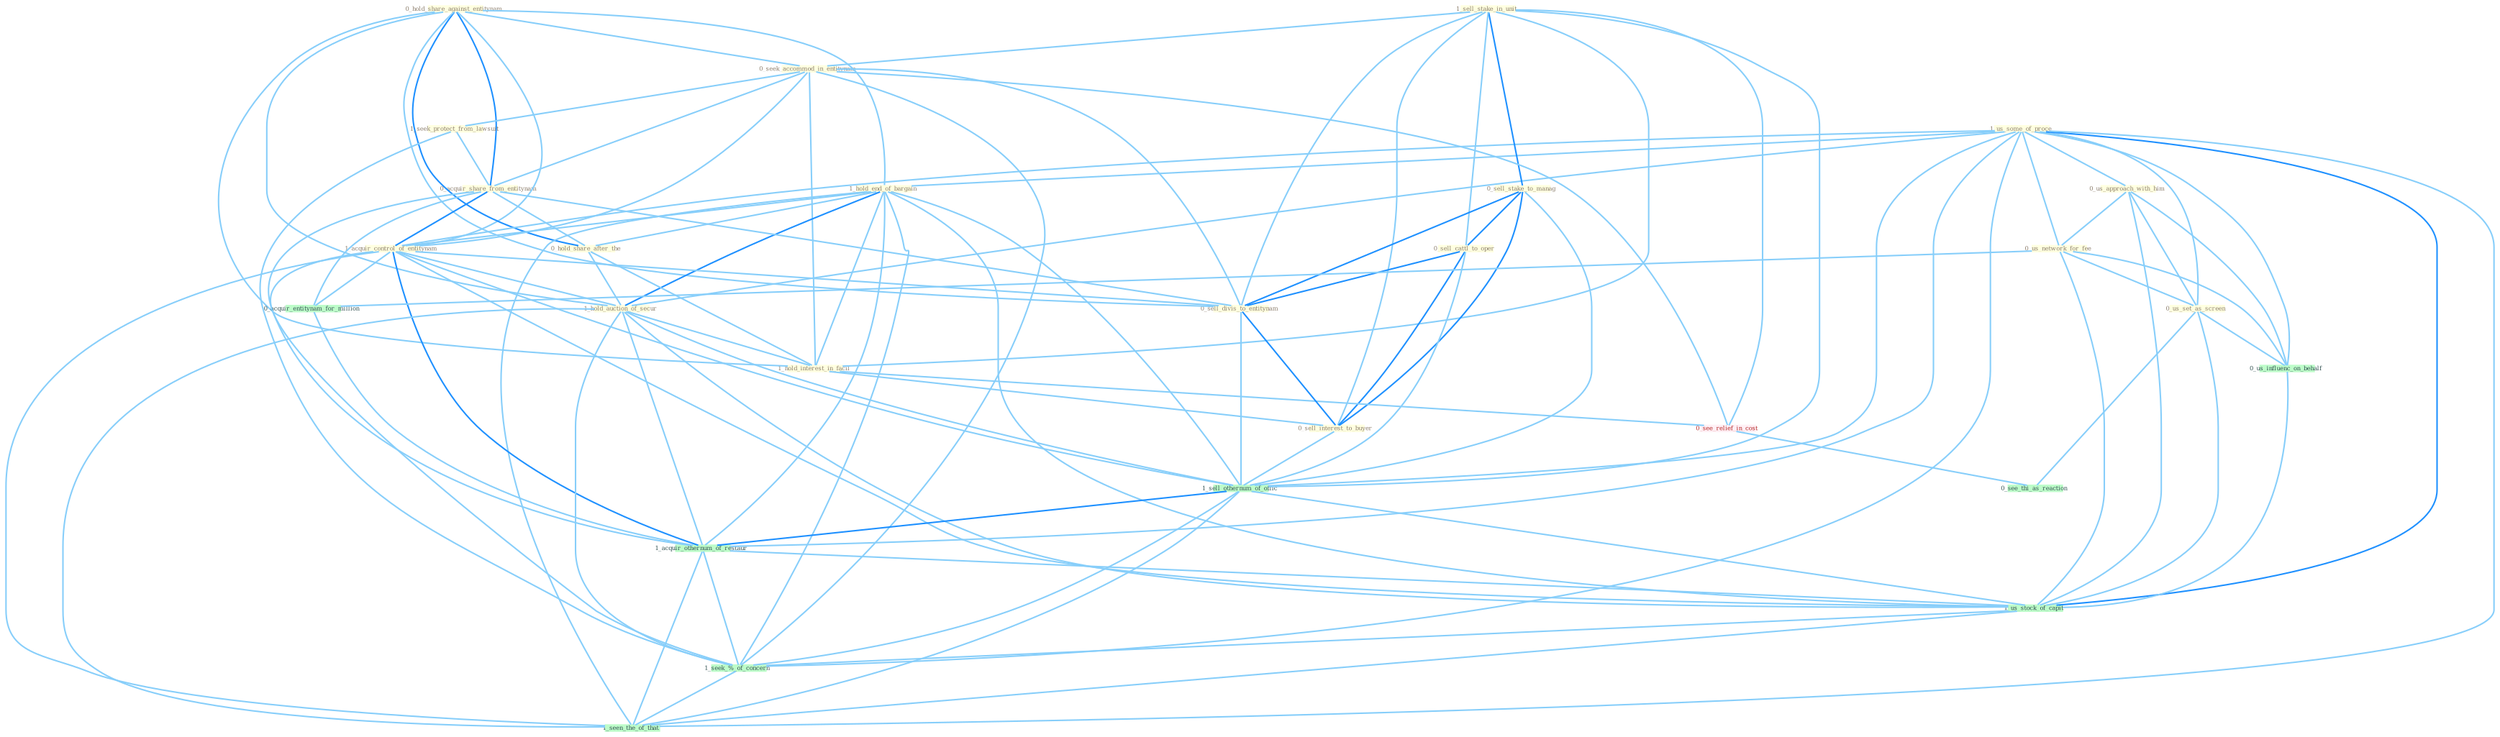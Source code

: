 Graph G{ 
    node
    [shape=polygon,style=filled,width=.5,height=.06,color="#BDFCC9",fixedsize=true,fontsize=4,
    fontcolor="#2f4f4f"];
    {node
    [color="#ffffe0", fontcolor="#8b7d6b"] "0_hold_share_against_entitynam " "1_us_some_of_proce " "1_sell_stake_in_unit " "0_seek_accommod_in_entitynam " "1_hold_end_of_bargain " "1_seek_protect_from_lawsuit " "0_acquir_share_from_entitynam " "1_acquir_control_of_entitynam " "0_hold_share_after_the " "0_sell_stake_to_manag " "1_hold_auction_of_secur " "0_us_approach_with_him " "0_sell_cattl_to_oper " "0_us_network_for_fee " "1_hold_interest_in_facil " "0_sell_divis_to_entitynam " "0_us_set_as_screen " "0_sell_interest_to_buyer "}
{node [color="#fff0f5", fontcolor="#b22222"] "0_see_relief_in_cost "}
edge [color="#B0E2FF"];

	"0_hold_share_against_entitynam " -- "0_seek_accommod_in_entitynam " [w="1", color="#87cefa" ];
	"0_hold_share_against_entitynam " -- "1_hold_end_of_bargain " [w="1", color="#87cefa" ];
	"0_hold_share_against_entitynam " -- "0_acquir_share_from_entitynam " [w="2", color="#1e90ff" , len=0.8];
	"0_hold_share_against_entitynam " -- "1_acquir_control_of_entitynam " [w="1", color="#87cefa" ];
	"0_hold_share_against_entitynam " -- "0_hold_share_after_the " [w="2", color="#1e90ff" , len=0.8];
	"0_hold_share_against_entitynam " -- "1_hold_auction_of_secur " [w="1", color="#87cefa" ];
	"0_hold_share_against_entitynam " -- "1_hold_interest_in_facil " [w="1", color="#87cefa" ];
	"0_hold_share_against_entitynam " -- "0_sell_divis_to_entitynam " [w="1", color="#87cefa" ];
	"1_us_some_of_proce " -- "1_hold_end_of_bargain " [w="1", color="#87cefa" ];
	"1_us_some_of_proce " -- "1_acquir_control_of_entitynam " [w="1", color="#87cefa" ];
	"1_us_some_of_proce " -- "1_hold_auction_of_secur " [w="1", color="#87cefa" ];
	"1_us_some_of_proce " -- "0_us_approach_with_him " [w="1", color="#87cefa" ];
	"1_us_some_of_proce " -- "0_us_network_for_fee " [w="1", color="#87cefa" ];
	"1_us_some_of_proce " -- "0_us_set_as_screen " [w="1", color="#87cefa" ];
	"1_us_some_of_proce " -- "1_sell_othernum_of_offic " [w="1", color="#87cefa" ];
	"1_us_some_of_proce " -- "0_us_influenc_on_behalf " [w="1", color="#87cefa" ];
	"1_us_some_of_proce " -- "1_acquir_othernum_of_restaur " [w="1", color="#87cefa" ];
	"1_us_some_of_proce " -- "1_us_stock_of_capit " [w="2", color="#1e90ff" , len=0.8];
	"1_us_some_of_proce " -- "1_seek_%_of_concern " [w="1", color="#87cefa" ];
	"1_us_some_of_proce " -- "1_seen_the_of_that " [w="1", color="#87cefa" ];
	"1_sell_stake_in_unit " -- "0_seek_accommod_in_entitynam " [w="1", color="#87cefa" ];
	"1_sell_stake_in_unit " -- "0_sell_stake_to_manag " [w="2", color="#1e90ff" , len=0.8];
	"1_sell_stake_in_unit " -- "0_sell_cattl_to_oper " [w="1", color="#87cefa" ];
	"1_sell_stake_in_unit " -- "1_hold_interest_in_facil " [w="1", color="#87cefa" ];
	"1_sell_stake_in_unit " -- "0_sell_divis_to_entitynam " [w="1", color="#87cefa" ];
	"1_sell_stake_in_unit " -- "0_sell_interest_to_buyer " [w="1", color="#87cefa" ];
	"1_sell_stake_in_unit " -- "1_sell_othernum_of_offic " [w="1", color="#87cefa" ];
	"1_sell_stake_in_unit " -- "0_see_relief_in_cost " [w="1", color="#87cefa" ];
	"0_seek_accommod_in_entitynam " -- "1_seek_protect_from_lawsuit " [w="1", color="#87cefa" ];
	"0_seek_accommod_in_entitynam " -- "0_acquir_share_from_entitynam " [w="1", color="#87cefa" ];
	"0_seek_accommod_in_entitynam " -- "1_acquir_control_of_entitynam " [w="1", color="#87cefa" ];
	"0_seek_accommod_in_entitynam " -- "1_hold_interest_in_facil " [w="1", color="#87cefa" ];
	"0_seek_accommod_in_entitynam " -- "0_sell_divis_to_entitynam " [w="1", color="#87cefa" ];
	"0_seek_accommod_in_entitynam " -- "0_see_relief_in_cost " [w="1", color="#87cefa" ];
	"0_seek_accommod_in_entitynam " -- "1_seek_%_of_concern " [w="1", color="#87cefa" ];
	"1_hold_end_of_bargain " -- "1_acquir_control_of_entitynam " [w="1", color="#87cefa" ];
	"1_hold_end_of_bargain " -- "0_hold_share_after_the " [w="1", color="#87cefa" ];
	"1_hold_end_of_bargain " -- "1_hold_auction_of_secur " [w="2", color="#1e90ff" , len=0.8];
	"1_hold_end_of_bargain " -- "1_hold_interest_in_facil " [w="1", color="#87cefa" ];
	"1_hold_end_of_bargain " -- "1_sell_othernum_of_offic " [w="1", color="#87cefa" ];
	"1_hold_end_of_bargain " -- "1_acquir_othernum_of_restaur " [w="1", color="#87cefa" ];
	"1_hold_end_of_bargain " -- "1_us_stock_of_capit " [w="1", color="#87cefa" ];
	"1_hold_end_of_bargain " -- "1_seek_%_of_concern " [w="1", color="#87cefa" ];
	"1_hold_end_of_bargain " -- "1_seen_the_of_that " [w="1", color="#87cefa" ];
	"1_seek_protect_from_lawsuit " -- "0_acquir_share_from_entitynam " [w="1", color="#87cefa" ];
	"1_seek_protect_from_lawsuit " -- "1_seek_%_of_concern " [w="1", color="#87cefa" ];
	"0_acquir_share_from_entitynam " -- "1_acquir_control_of_entitynam " [w="2", color="#1e90ff" , len=0.8];
	"0_acquir_share_from_entitynam " -- "0_hold_share_after_the " [w="1", color="#87cefa" ];
	"0_acquir_share_from_entitynam " -- "0_sell_divis_to_entitynam " [w="1", color="#87cefa" ];
	"0_acquir_share_from_entitynam " -- "0_acquir_entitynam_for_million " [w="1", color="#87cefa" ];
	"0_acquir_share_from_entitynam " -- "1_acquir_othernum_of_restaur " [w="1", color="#87cefa" ];
	"1_acquir_control_of_entitynam " -- "1_hold_auction_of_secur " [w="1", color="#87cefa" ];
	"1_acquir_control_of_entitynam " -- "0_sell_divis_to_entitynam " [w="1", color="#87cefa" ];
	"1_acquir_control_of_entitynam " -- "0_acquir_entitynam_for_million " [w="1", color="#87cefa" ];
	"1_acquir_control_of_entitynam " -- "1_sell_othernum_of_offic " [w="1", color="#87cefa" ];
	"1_acquir_control_of_entitynam " -- "1_acquir_othernum_of_restaur " [w="2", color="#1e90ff" , len=0.8];
	"1_acquir_control_of_entitynam " -- "1_us_stock_of_capit " [w="1", color="#87cefa" ];
	"1_acquir_control_of_entitynam " -- "1_seek_%_of_concern " [w="1", color="#87cefa" ];
	"1_acquir_control_of_entitynam " -- "1_seen_the_of_that " [w="1", color="#87cefa" ];
	"0_hold_share_after_the " -- "1_hold_auction_of_secur " [w="1", color="#87cefa" ];
	"0_hold_share_after_the " -- "1_hold_interest_in_facil " [w="1", color="#87cefa" ];
	"0_sell_stake_to_manag " -- "0_sell_cattl_to_oper " [w="2", color="#1e90ff" , len=0.8];
	"0_sell_stake_to_manag " -- "0_sell_divis_to_entitynam " [w="2", color="#1e90ff" , len=0.8];
	"0_sell_stake_to_manag " -- "0_sell_interest_to_buyer " [w="2", color="#1e90ff" , len=0.8];
	"0_sell_stake_to_manag " -- "1_sell_othernum_of_offic " [w="1", color="#87cefa" ];
	"1_hold_auction_of_secur " -- "1_hold_interest_in_facil " [w="1", color="#87cefa" ];
	"1_hold_auction_of_secur " -- "1_sell_othernum_of_offic " [w="1", color="#87cefa" ];
	"1_hold_auction_of_secur " -- "1_acquir_othernum_of_restaur " [w="1", color="#87cefa" ];
	"1_hold_auction_of_secur " -- "1_us_stock_of_capit " [w="1", color="#87cefa" ];
	"1_hold_auction_of_secur " -- "1_seek_%_of_concern " [w="1", color="#87cefa" ];
	"1_hold_auction_of_secur " -- "1_seen_the_of_that " [w="1", color="#87cefa" ];
	"0_us_approach_with_him " -- "0_us_network_for_fee " [w="1", color="#87cefa" ];
	"0_us_approach_with_him " -- "0_us_set_as_screen " [w="1", color="#87cefa" ];
	"0_us_approach_with_him " -- "0_us_influenc_on_behalf " [w="1", color="#87cefa" ];
	"0_us_approach_with_him " -- "1_us_stock_of_capit " [w="1", color="#87cefa" ];
	"0_sell_cattl_to_oper " -- "0_sell_divis_to_entitynam " [w="2", color="#1e90ff" , len=0.8];
	"0_sell_cattl_to_oper " -- "0_sell_interest_to_buyer " [w="2", color="#1e90ff" , len=0.8];
	"0_sell_cattl_to_oper " -- "1_sell_othernum_of_offic " [w="1", color="#87cefa" ];
	"0_us_network_for_fee " -- "0_us_set_as_screen " [w="1", color="#87cefa" ];
	"0_us_network_for_fee " -- "0_acquir_entitynam_for_million " [w="1", color="#87cefa" ];
	"0_us_network_for_fee " -- "0_us_influenc_on_behalf " [w="1", color="#87cefa" ];
	"0_us_network_for_fee " -- "1_us_stock_of_capit " [w="1", color="#87cefa" ];
	"1_hold_interest_in_facil " -- "0_sell_interest_to_buyer " [w="1", color="#87cefa" ];
	"1_hold_interest_in_facil " -- "0_see_relief_in_cost " [w="1", color="#87cefa" ];
	"0_sell_divis_to_entitynam " -- "0_sell_interest_to_buyer " [w="2", color="#1e90ff" , len=0.8];
	"0_sell_divis_to_entitynam " -- "1_sell_othernum_of_offic " [w="1", color="#87cefa" ];
	"0_us_set_as_screen " -- "0_us_influenc_on_behalf " [w="1", color="#87cefa" ];
	"0_us_set_as_screen " -- "0_see_thi_as_reaction " [w="1", color="#87cefa" ];
	"0_us_set_as_screen " -- "1_us_stock_of_capit " [w="1", color="#87cefa" ];
	"0_sell_interest_to_buyer " -- "1_sell_othernum_of_offic " [w="1", color="#87cefa" ];
	"0_acquir_entitynam_for_million " -- "1_acquir_othernum_of_restaur " [w="1", color="#87cefa" ];
	"1_sell_othernum_of_offic " -- "1_acquir_othernum_of_restaur " [w="2", color="#1e90ff" , len=0.8];
	"1_sell_othernum_of_offic " -- "1_us_stock_of_capit " [w="1", color="#87cefa" ];
	"1_sell_othernum_of_offic " -- "1_seek_%_of_concern " [w="1", color="#87cefa" ];
	"1_sell_othernum_of_offic " -- "1_seen_the_of_that " [w="1", color="#87cefa" ];
	"0_us_influenc_on_behalf " -- "1_us_stock_of_capit " [w="1", color="#87cefa" ];
	"0_see_relief_in_cost " -- "0_see_thi_as_reaction " [w="1", color="#87cefa" ];
	"1_acquir_othernum_of_restaur " -- "1_us_stock_of_capit " [w="1", color="#87cefa" ];
	"1_acquir_othernum_of_restaur " -- "1_seek_%_of_concern " [w="1", color="#87cefa" ];
	"1_acquir_othernum_of_restaur " -- "1_seen_the_of_that " [w="1", color="#87cefa" ];
	"1_us_stock_of_capit " -- "1_seek_%_of_concern " [w="1", color="#87cefa" ];
	"1_us_stock_of_capit " -- "1_seen_the_of_that " [w="1", color="#87cefa" ];
	"1_seek_%_of_concern " -- "1_seen_the_of_that " [w="1", color="#87cefa" ];
}